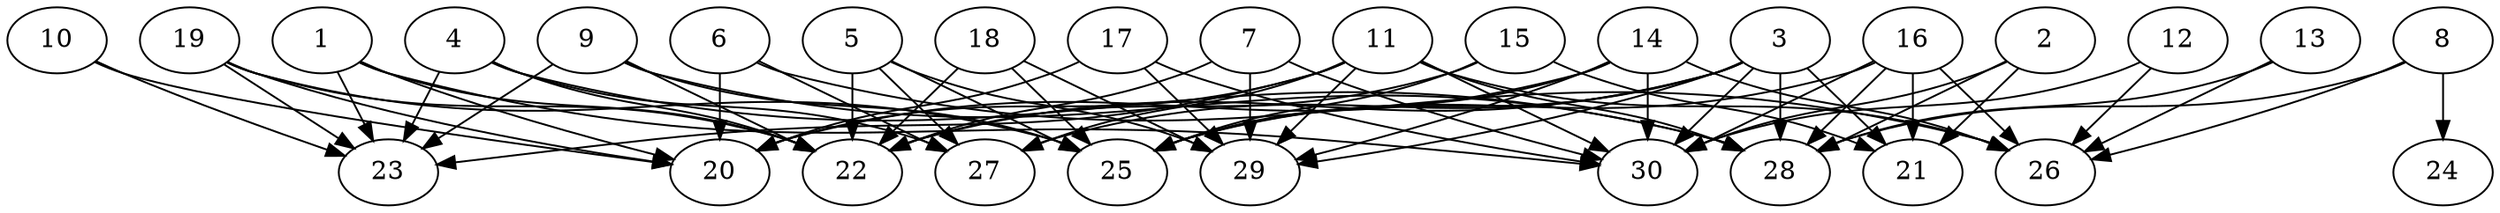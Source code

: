 // DAG automatically generated by daggen at Thu Oct  3 14:04:17 2019
// ./daggen --dot -n 30 --ccr 0.4 --fat 0.9 --regular 0.9 --density 0.5 --mindata 5242880 --maxdata 52428800 
digraph G {
  1 [size="93998080", alpha="0.01", expect_size="37599232"] 
  1 -> 20 [size ="37599232"]
  1 -> 22 [size ="37599232"]
  1 -> 23 [size ="37599232"]
  1 -> 30 [size ="37599232"]
  2 [size="126328320", alpha="0.10", expect_size="50531328"] 
  2 -> 21 [size ="50531328"]
  2 -> 28 [size ="50531328"]
  2 -> 30 [size ="50531328"]
  3 [size="83837440", alpha="0.08", expect_size="33534976"] 
  3 -> 21 [size ="33534976"]
  3 -> 22 [size ="33534976"]
  3 -> 25 [size ="33534976"]
  3 -> 27 [size ="33534976"]
  3 -> 28 [size ="33534976"]
  3 -> 29 [size ="33534976"]
  3 -> 30 [size ="33534976"]
  4 [size="93160960", alpha="0.18", expect_size="37264384"] 
  4 -> 22 [size ="37264384"]
  4 -> 23 [size ="37264384"]
  4 -> 27 [size ="37264384"]
  4 -> 28 [size ="37264384"]
  5 [size="105244160", alpha="0.13", expect_size="42097664"] 
  5 -> 22 [size ="42097664"]
  5 -> 25 [size ="42097664"]
  5 -> 27 [size ="42097664"]
  5 -> 29 [size ="42097664"]
  6 [size="60014080", alpha="0.07", expect_size="24005632"] 
  6 -> 20 [size ="24005632"]
  6 -> 26 [size ="24005632"]
  6 -> 27 [size ="24005632"]
  7 [size="56363520", alpha="0.14", expect_size="22545408"] 
  7 -> 22 [size ="22545408"]
  7 -> 29 [size ="22545408"]
  7 -> 30 [size ="22545408"]
  8 [size="68426240", alpha="0.18", expect_size="27370496"] 
  8 -> 24 [size ="27370496"]
  8 -> 26 [size ="27370496"]
  8 -> 28 [size ="27370496"]
  9 [size="106521600", alpha="0.10", expect_size="42608640"] 
  9 -> 22 [size ="42608640"]
  9 -> 23 [size ="42608640"]
  9 -> 25 [size ="42608640"]
  9 -> 28 [size ="42608640"]
  10 [size="101611520", alpha="0.11", expect_size="40644608"] 
  10 -> 20 [size ="40644608"]
  10 -> 23 [size ="40644608"]
  11 [size="63723520", alpha="0.20", expect_size="25489408"] 
  11 -> 20 [size ="25489408"]
  11 -> 23 [size ="25489408"]
  11 -> 26 [size ="25489408"]
  11 -> 27 [size ="25489408"]
  11 -> 28 [size ="25489408"]
  11 -> 29 [size ="25489408"]
  11 -> 30 [size ="25489408"]
  12 [size="67361280", alpha="0.07", expect_size="26944512"] 
  12 -> 26 [size ="26944512"]
  12 -> 30 [size ="26944512"]
  13 [size="127116800", alpha="0.00", expect_size="50846720"] 
  13 -> 26 [size ="50846720"]
  13 -> 28 [size ="50846720"]
  14 [size="56284160", alpha="0.09", expect_size="22513664"] 
  14 -> 20 [size ="22513664"]
  14 -> 25 [size ="22513664"]
  14 -> 26 [size ="22513664"]
  14 -> 29 [size ="22513664"]
  14 -> 30 [size ="22513664"]
  15 [size="42447360", alpha="0.20", expect_size="16978944"] 
  15 -> 21 [size ="16978944"]
  15 -> 22 [size ="16978944"]
  15 -> 25 [size ="16978944"]
  16 [size="116515840", alpha="0.08", expect_size="46606336"] 
  16 -> 21 [size ="46606336"]
  16 -> 25 [size ="46606336"]
  16 -> 26 [size ="46606336"]
  16 -> 28 [size ="46606336"]
  16 -> 30 [size ="46606336"]
  17 [size="40417280", alpha="0.14", expect_size="16166912"] 
  17 -> 20 [size ="16166912"]
  17 -> 29 [size ="16166912"]
  17 -> 30 [size ="16166912"]
  18 [size="123248640", alpha="0.04", expect_size="49299456"] 
  18 -> 22 [size ="49299456"]
  18 -> 25 [size ="49299456"]
  18 -> 29 [size ="49299456"]
  19 [size="112209920", alpha="0.19", expect_size="44883968"] 
  19 -> 20 [size ="44883968"]
  19 -> 22 [size ="44883968"]
  19 -> 23 [size ="44883968"]
  19 -> 25 [size ="44883968"]
  20 [size="51712000", alpha="0.12", expect_size="20684800"] 
  21 [size="113927680", alpha="0.20", expect_size="45571072"] 
  22 [size="112560640", alpha="0.06", expect_size="45024256"] 
  23 [size="33873920", alpha="0.04", expect_size="13549568"] 
  24 [size="34657280", alpha="0.16", expect_size="13862912"] 
  25 [size="87385600", alpha="0.04", expect_size="34954240"] 
  26 [size="85235200", alpha="0.19", expect_size="34094080"] 
  27 [size="130388480", alpha="0.02", expect_size="52155392"] 
  28 [size="97456640", alpha="0.14", expect_size="38982656"] 
  29 [size="123624960", alpha="0.02", expect_size="49449984"] 
  30 [size="117811200", alpha="0.05", expect_size="47124480"] 
}

